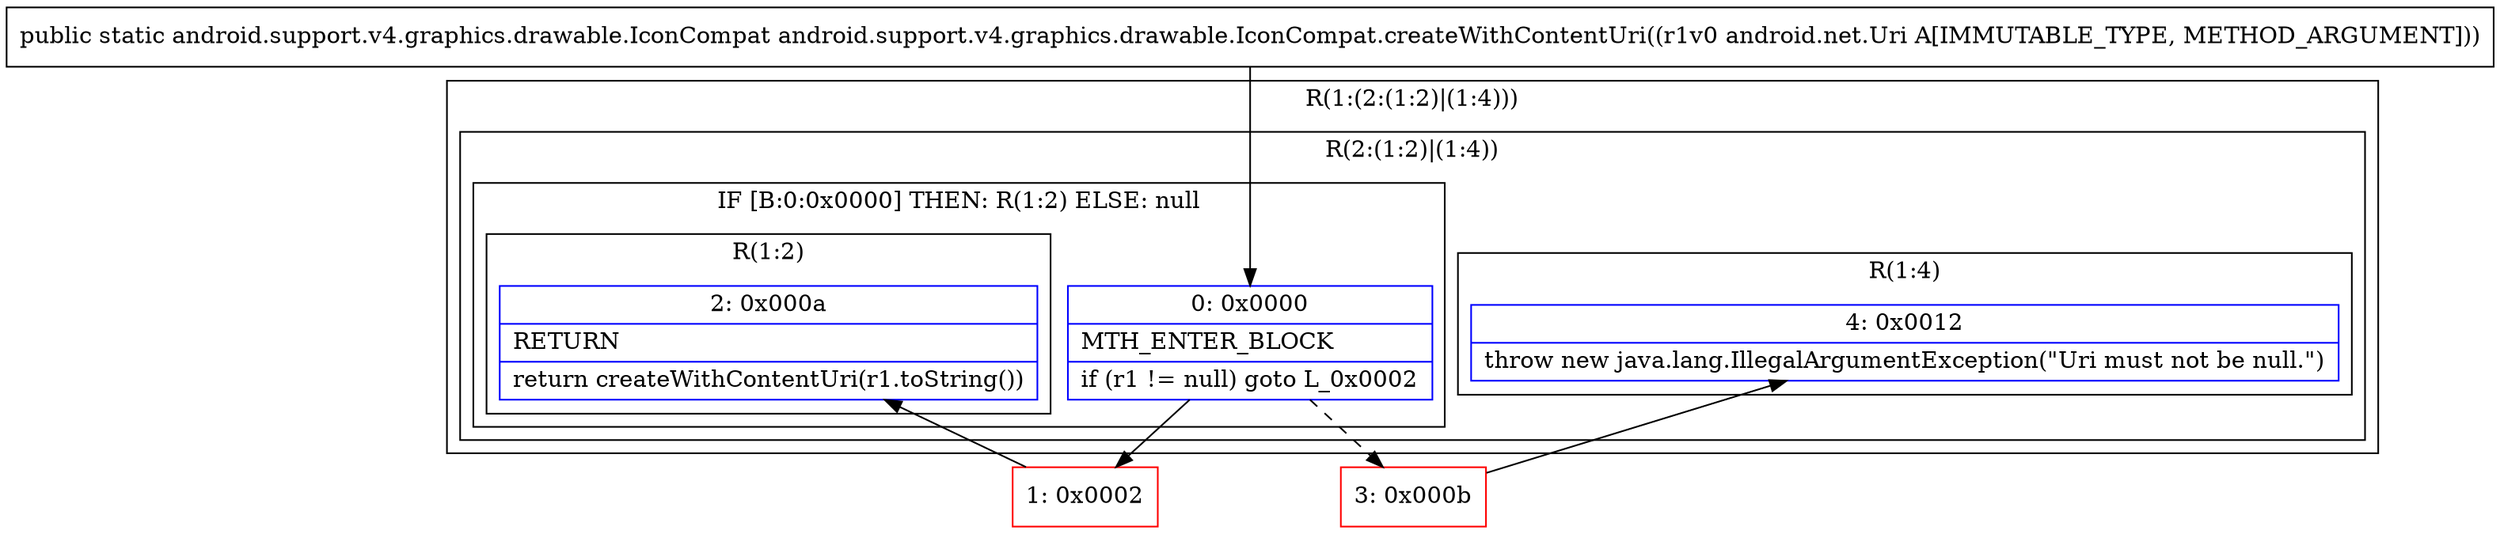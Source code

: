 digraph "CFG forandroid.support.v4.graphics.drawable.IconCompat.createWithContentUri(Landroid\/net\/Uri;)Landroid\/support\/v4\/graphics\/drawable\/IconCompat;" {
subgraph cluster_Region_1360002021 {
label = "R(1:(2:(1:2)|(1:4)))";
node [shape=record,color=blue];
subgraph cluster_Region_701226082 {
label = "R(2:(1:2)|(1:4))";
node [shape=record,color=blue];
subgraph cluster_IfRegion_1519061330 {
label = "IF [B:0:0x0000] THEN: R(1:2) ELSE: null";
node [shape=record,color=blue];
Node_0 [shape=record,label="{0\:\ 0x0000|MTH_ENTER_BLOCK\l|if (r1 != null) goto L_0x0002\l}"];
subgraph cluster_Region_554678886 {
label = "R(1:2)";
node [shape=record,color=blue];
Node_2 [shape=record,label="{2\:\ 0x000a|RETURN\l|return createWithContentUri(r1.toString())\l}"];
}
}
subgraph cluster_Region_267496817 {
label = "R(1:4)";
node [shape=record,color=blue];
Node_4 [shape=record,label="{4\:\ 0x0012|throw new java.lang.IllegalArgumentException(\"Uri must not be null.\")\l}"];
}
}
}
Node_1 [shape=record,color=red,label="{1\:\ 0x0002}"];
Node_3 [shape=record,color=red,label="{3\:\ 0x000b}"];
MethodNode[shape=record,label="{public static android.support.v4.graphics.drawable.IconCompat android.support.v4.graphics.drawable.IconCompat.createWithContentUri((r1v0 android.net.Uri A[IMMUTABLE_TYPE, METHOD_ARGUMENT])) }"];
MethodNode -> Node_0;
Node_0 -> Node_1;
Node_0 -> Node_3[style=dashed];
Node_1 -> Node_2;
Node_3 -> Node_4;
}


